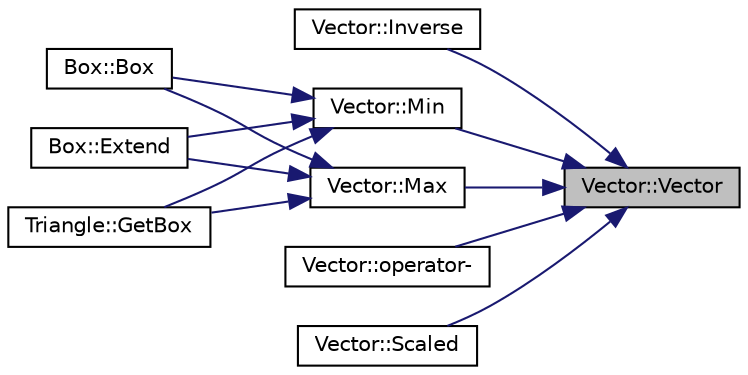 digraph "Vector::Vector"
{
 // LATEX_PDF_SIZE
  edge [fontname="Helvetica",fontsize="10",labelfontname="Helvetica",labelfontsize="10"];
  node [fontname="Helvetica",fontsize="10",shape=record];
  rankdir="RL";
  Node1 [label="Vector::Vector",height=0.2,width=0.4,color="black", fillcolor="grey75", style="filled", fontcolor="black",tooltip="Empty."];
  Node1 -> Node2 [dir="back",color="midnightblue",fontsize="10",style="solid",fontname="Helvetica"];
  Node2 [label="Vector::Inverse",height=0.2,width=0.4,color="black", fillcolor="white", style="filled",URL="$class_vector.html#a1a62ac859fd3f828e2912677e3d58ac3",tooltip="Inverse of a vector."];
  Node1 -> Node3 [dir="back",color="midnightblue",fontsize="10",style="solid",fontname="Helvetica"];
  Node3 [label="Vector::Max",height=0.2,width=0.4,color="black", fillcolor="white", style="filled",URL="$class_vector.html#ad29a471bb33de525700da31ad623d3d5",tooltip="Return a vector with coordinates set to the maximum coordinates of the two argument vectors."];
  Node3 -> Node4 [dir="back",color="midnightblue",fontsize="10",style="solid",fontname="Helvetica"];
  Node4 [label="Box::Box",height=0.2,width=0.4,color="black", fillcolor="white", style="filled",URL="$class_box.html#a0a7c6f0b0405db01518bb3201b00c9a2",tooltip="Create a box embedding two boxes."];
  Node3 -> Node5 [dir="back",color="midnightblue",fontsize="10",style="solid",fontname="Helvetica"];
  Node5 [label="Box::Extend",height=0.2,width=0.4,color="black", fillcolor="white", style="filled",URL="$class_box.html#a8564a726852870e8db130a04d068f436",tooltip="Extend the limits of the box given a point."];
  Node3 -> Node6 [dir="back",color="midnightblue",fontsize="10",style="solid",fontname="Helvetica"];
  Node6 [label="Triangle::GetBox",height=0.2,width=0.4,color="black", fillcolor="white", style="filled",URL="$class_triangle.html#a6f2fee2fe67859253386fd8d1ed52401",tooltip="Computes the axis aligned box enclosing the triangle."];
  Node1 -> Node7 [dir="back",color="midnightblue",fontsize="10",style="solid",fontname="Helvetica"];
  Node7 [label="Vector::Min",height=0.2,width=0.4,color="black", fillcolor="white", style="filled",URL="$class_vector.html#a5eee9cdcf6c63a08067909ed34dca824",tooltip="Return a vector with coordinates set to the minimum coordinates of the two argument vectors."];
  Node7 -> Node4 [dir="back",color="midnightblue",fontsize="10",style="solid",fontname="Helvetica"];
  Node7 -> Node5 [dir="back",color="midnightblue",fontsize="10",style="solid",fontname="Helvetica"];
  Node7 -> Node6 [dir="back",color="midnightblue",fontsize="10",style="solid",fontname="Helvetica"];
  Node1 -> Node8 [dir="back",color="midnightblue",fontsize="10",style="solid",fontname="Helvetica"];
  Node8 [label="Vector::operator-",height=0.2,width=0.4,color="black", fillcolor="white", style="filled",URL="$class_vector.html#a8226fda013671ae804712d085cc0a12c",tooltip="Overloaded."];
  Node1 -> Node9 [dir="back",color="midnightblue",fontsize="10",style="solid",fontname="Helvetica"];
  Node9 [label="Vector::Scaled",height=0.2,width=0.4,color="black", fillcolor="white", style="filled",URL="$class_vector.html#acc08ed7c396661b9ca6ee0ca12f8267e",tooltip="Scale a vector."];
}
